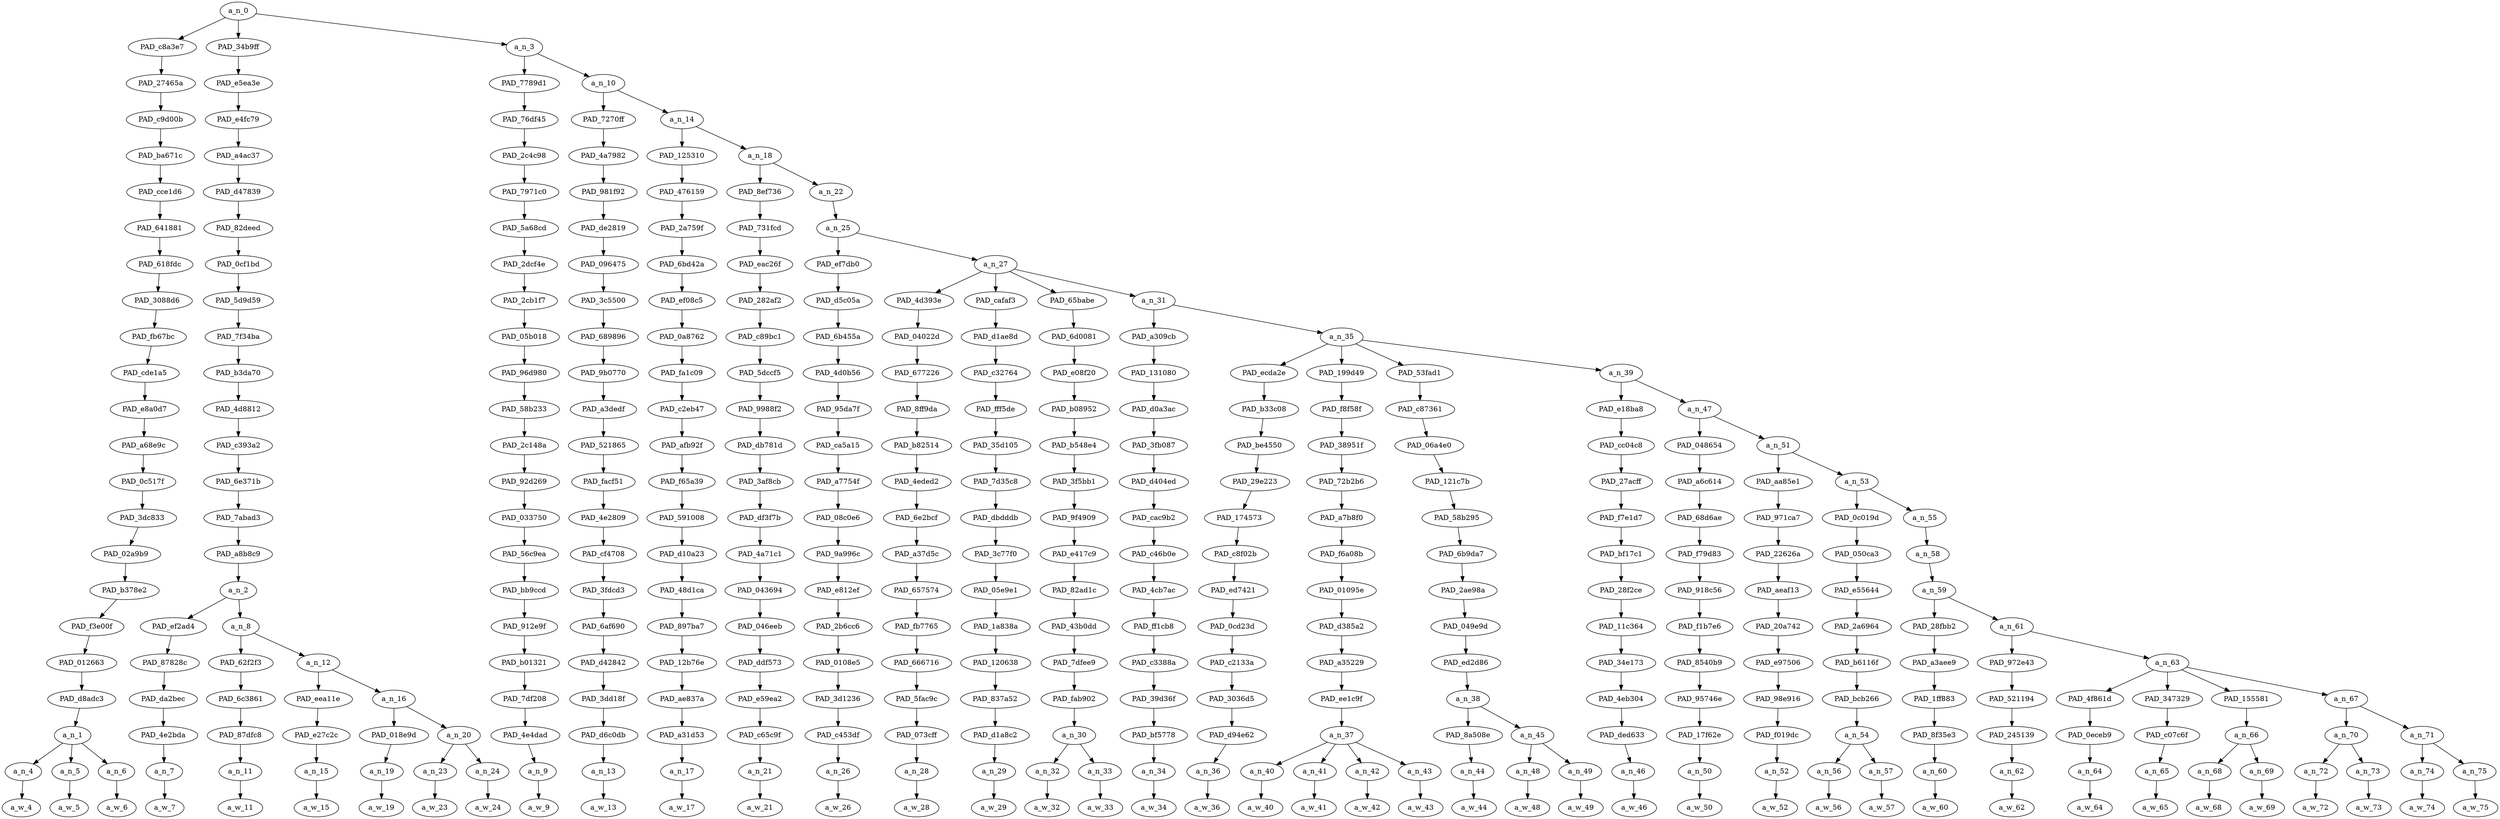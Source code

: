 strict digraph "" {
	a_n_0	[div_dir=1,
		index=0,
		level=22,
		pos="5.005652109781901,22!",
		text_span="[0, 1, 2, 3, 4, 5, 6, 7, 8, 9, 10, 11, 12, 13, 14, 15, 16, 17, 18, 19, 20, 21, 22, 23, 24, 25, 26, 27, 28, 29, 30, 31, 32, 33, 34, \
35, 36, 37, 38, 39, 40, 41]",
		value=1.00000000];
	PAD_c8a3e7	[div_dir=-1,
		index=0,
		level=21,
		pos="1.0,21!",
		text_span="[0, 1, 2]",
		value=0.04770122];
	a_n_0 -> PAD_c8a3e7;
	PAD_34b9ff	[div_dir=1,
		index=1,
		level=21,
		pos="3.96875,21!",
		text_span="[3, 4, 5, 6, 7, 8]",
		value=0.25107291];
	a_n_0 -> PAD_34b9ff;
	a_n_3	[div_dir=-1,
		index=2,
		level=21,
		pos="10.048206329345703,21!",
		text_span="[9, 10, 11, 12, 13, 14, 15, 16, 17, 18, 19, 20, 21, 22, 23, 24, 25, 26, 27, 28, 29, 30, 31, 32, 33, 34, 35, 36, 37, 38, 39, 40, \
41]",
		value=0.70120148];
	a_n_0 -> a_n_3;
	PAD_27465a	[div_dir=-1,
		index=0,
		level=20,
		pos="1.0,20!",
		text_span="[0, 1, 2]",
		value=0.04770122];
	PAD_c8a3e7 -> PAD_27465a;
	PAD_c9d00b	[div_dir=-1,
		index=0,
		level=19,
		pos="1.0,19!",
		text_span="[0, 1, 2]",
		value=0.04770122];
	PAD_27465a -> PAD_c9d00b;
	PAD_ba671c	[div_dir=-1,
		index=0,
		level=18,
		pos="1.0,18!",
		text_span="[0, 1, 2]",
		value=0.04770122];
	PAD_c9d00b -> PAD_ba671c;
	PAD_cce1d6	[div_dir=-1,
		index=0,
		level=17,
		pos="1.0,17!",
		text_span="[0, 1, 2]",
		value=0.04770122];
	PAD_ba671c -> PAD_cce1d6;
	PAD_641881	[div_dir=-1,
		index=0,
		level=16,
		pos="1.0,16!",
		text_span="[0, 1, 2]",
		value=0.04770122];
	PAD_cce1d6 -> PAD_641881;
	PAD_618fdc	[div_dir=-1,
		index=0,
		level=15,
		pos="1.0,15!",
		text_span="[0, 1, 2]",
		value=0.04770122];
	PAD_641881 -> PAD_618fdc;
	PAD_3088d6	[div_dir=-1,
		index=0,
		level=14,
		pos="1.0,14!",
		text_span="[0, 1, 2]",
		value=0.04770122];
	PAD_618fdc -> PAD_3088d6;
	PAD_fb67bc	[div_dir=-1,
		index=0,
		level=13,
		pos="1.0,13!",
		text_span="[0, 1, 2]",
		value=0.04770122];
	PAD_3088d6 -> PAD_fb67bc;
	PAD_cde1a5	[div_dir=-1,
		index=0,
		level=12,
		pos="1.0,12!",
		text_span="[0, 1, 2]",
		value=0.04770122];
	PAD_fb67bc -> PAD_cde1a5;
	PAD_e8a0d7	[div_dir=-1,
		index=0,
		level=11,
		pos="1.0,11!",
		text_span="[0, 1, 2]",
		value=0.04770122];
	PAD_cde1a5 -> PAD_e8a0d7;
	PAD_a68e9c	[div_dir=-1,
		index=0,
		level=10,
		pos="1.0,10!",
		text_span="[0, 1, 2]",
		value=0.04770122];
	PAD_e8a0d7 -> PAD_a68e9c;
	PAD_0c517f	[div_dir=-1,
		index=0,
		level=9,
		pos="1.0,9!",
		text_span="[0, 1, 2]",
		value=0.04770122];
	PAD_a68e9c -> PAD_0c517f;
	PAD_3dc833	[div_dir=-1,
		index=0,
		level=8,
		pos="1.0,8!",
		text_span="[0, 1, 2]",
		value=0.04770122];
	PAD_0c517f -> PAD_3dc833;
	PAD_02a9b9	[div_dir=-1,
		index=0,
		level=7,
		pos="1.0,7!",
		text_span="[0, 1, 2]",
		value=0.04770122];
	PAD_3dc833 -> PAD_02a9b9;
	PAD_b378e2	[div_dir=-1,
		index=0,
		level=6,
		pos="1.0,6!",
		text_span="[0, 1, 2]",
		value=0.04770122];
	PAD_02a9b9 -> PAD_b378e2;
	PAD_f3e00f	[div_dir=-1,
		index=0,
		level=5,
		pos="1.0,5!",
		text_span="[0, 1, 2]",
		value=0.04770122];
	PAD_b378e2 -> PAD_f3e00f;
	PAD_012663	[div_dir=-1,
		index=0,
		level=4,
		pos="1.0,4!",
		text_span="[0, 1, 2]",
		value=0.04770122];
	PAD_f3e00f -> PAD_012663;
	PAD_d8adc3	[div_dir=-1,
		index=0,
		level=3,
		pos="1.0,3!",
		text_span="[0, 1, 2]",
		value=0.04770122];
	PAD_012663 -> PAD_d8adc3;
	a_n_1	[div_dir=-1,
		index=0,
		level=2,
		pos="1.0,2!",
		text_span="[0, 1, 2]",
		value=0.04770122];
	PAD_d8adc3 -> a_n_1;
	a_n_4	[div_dir=-1,
		index=0,
		level=1,
		pos="0.0,1!",
		text_span="[0]",
		value=0.01919070];
	a_n_1 -> a_n_4;
	a_n_5	[div_dir=1,
		index=1,
		level=1,
		pos="1.0,1!",
		text_span="[1]",
		value=0.01367093];
	a_n_1 -> a_n_5;
	a_n_6	[div_dir=1,
		index=2,
		level=1,
		pos="2.0,1!",
		text_span="[2]",
		value=0.01479205];
	a_n_1 -> a_n_6;
	a_w_4	[div_dir=0,
		index=0,
		level=0,
		pos="0,0!",
		text_span="[0]",
		value=again];
	a_n_4 -> a_w_4;
	a_w_5	[div_dir=0,
		index=1,
		level=0,
		pos="1,0!",
		text_span="[1]",
		value=and];
	a_n_5 -> a_w_5;
	a_w_6	[div_dir=0,
		index=2,
		level=0,
		pos="2,0!",
		text_span="[2]",
		value=again1];
	a_n_6 -> a_w_6;
	PAD_e5ea3e	[div_dir=1,
		index=1,
		level=20,
		pos="3.96875,20!",
		text_span="[3, 4, 5, 6, 7, 8]",
		value=0.25107291];
	PAD_34b9ff -> PAD_e5ea3e;
	PAD_e4fc79	[div_dir=1,
		index=1,
		level=19,
		pos="3.96875,19!",
		text_span="[3, 4, 5, 6, 7, 8]",
		value=0.25107291];
	PAD_e5ea3e -> PAD_e4fc79;
	PAD_a4ac37	[div_dir=1,
		index=1,
		level=18,
		pos="3.96875,18!",
		text_span="[3, 4, 5, 6, 7, 8]",
		value=0.25107291];
	PAD_e4fc79 -> PAD_a4ac37;
	PAD_d47839	[div_dir=1,
		index=1,
		level=17,
		pos="3.96875,17!",
		text_span="[3, 4, 5, 6, 7, 8]",
		value=0.25107291];
	PAD_a4ac37 -> PAD_d47839;
	PAD_82deed	[div_dir=1,
		index=1,
		level=16,
		pos="3.96875,16!",
		text_span="[3, 4, 5, 6, 7, 8]",
		value=0.25107291];
	PAD_d47839 -> PAD_82deed;
	PAD_0cf1bd	[div_dir=1,
		index=1,
		level=15,
		pos="3.96875,15!",
		text_span="[3, 4, 5, 6, 7, 8]",
		value=0.25107291];
	PAD_82deed -> PAD_0cf1bd;
	PAD_5d9d59	[div_dir=1,
		index=1,
		level=14,
		pos="3.96875,14!",
		text_span="[3, 4, 5, 6, 7, 8]",
		value=0.25107291];
	PAD_0cf1bd -> PAD_5d9d59;
	PAD_7f34ba	[div_dir=1,
		index=1,
		level=13,
		pos="3.96875,13!",
		text_span="[3, 4, 5, 6, 7, 8]",
		value=0.25107291];
	PAD_5d9d59 -> PAD_7f34ba;
	PAD_b3da70	[div_dir=1,
		index=1,
		level=12,
		pos="3.96875,12!",
		text_span="[3, 4, 5, 6, 7, 8]",
		value=0.25107291];
	PAD_7f34ba -> PAD_b3da70;
	PAD_4d8812	[div_dir=1,
		index=1,
		level=11,
		pos="3.96875,11!",
		text_span="[3, 4, 5, 6, 7, 8]",
		value=0.25107291];
	PAD_b3da70 -> PAD_4d8812;
	PAD_c393a2	[div_dir=1,
		index=1,
		level=10,
		pos="3.96875,10!",
		text_span="[3, 4, 5, 6, 7, 8]",
		value=0.25107291];
	PAD_4d8812 -> PAD_c393a2;
	PAD_6e371b	[div_dir=1,
		index=1,
		level=9,
		pos="3.96875,9!",
		text_span="[3, 4, 5, 6, 7, 8]",
		value=0.25107291];
	PAD_c393a2 -> PAD_6e371b;
	PAD_7abad3	[div_dir=1,
		index=1,
		level=8,
		pos="3.96875,8!",
		text_span="[3, 4, 5, 6, 7, 8]",
		value=0.25107291];
	PAD_6e371b -> PAD_7abad3;
	PAD_a8b8c9	[div_dir=1,
		index=1,
		level=7,
		pos="3.96875,7!",
		text_span="[3, 4, 5, 6, 7, 8]",
		value=0.25107291];
	PAD_7abad3 -> PAD_a8b8c9;
	a_n_2	[div_dir=1,
		index=1,
		level=6,
		pos="3.96875,6!",
		text_span="[3, 4, 5, 6, 7, 8]",
		value=0.25107291];
	PAD_a8b8c9 -> a_n_2;
	PAD_ef2ad4	[div_dir=-1,
		index=1,
		level=5,
		pos="3.0,5!",
		text_span="[3]",
		value=0.01579517];
	a_n_2 -> PAD_ef2ad4;
	a_n_8	[div_dir=1,
		index=2,
		level=5,
		pos="4.9375,5!",
		text_span="[4, 5, 6, 7, 8]",
		value=0.23515583];
	a_n_2 -> a_n_8;
	PAD_87828c	[div_dir=-1,
		index=1,
		level=4,
		pos="3.0,4!",
		text_span="[3]",
		value=0.01579517];
	PAD_ef2ad4 -> PAD_87828c;
	PAD_da2bec	[div_dir=-1,
		index=1,
		level=3,
		pos="3.0,3!",
		text_span="[3]",
		value=0.01579517];
	PAD_87828c -> PAD_da2bec;
	PAD_4e2bda	[div_dir=-1,
		index=1,
		level=2,
		pos="3.0,2!",
		text_span="[3]",
		value=0.01579517];
	PAD_da2bec -> PAD_4e2bda;
	a_n_7	[div_dir=-1,
		index=3,
		level=1,
		pos="3.0,1!",
		text_span="[3]",
		value=0.01579517];
	PAD_4e2bda -> a_n_7;
	a_w_7	[div_dir=0,
		index=3,
		level=0,
		pos="3,0!",
		text_span="[3]",
		value=what];
	a_n_7 -> a_w_7;
	PAD_62f2f3	[div_dir=-1,
		index=2,
		level=4,
		pos="4.0,4!",
		text_span="[4]",
		value=0.01778621];
	a_n_8 -> PAD_62f2f3;
	a_n_12	[div_dir=1,
		index=3,
		level=4,
		pos="5.875,4!",
		text_span="[5, 6, 7, 8]",
		value=0.21719373];
	a_n_8 -> a_n_12;
	PAD_6c3861	[div_dir=-1,
		index=2,
		level=3,
		pos="4.0,3!",
		text_span="[4]",
		value=0.01778621];
	PAD_62f2f3 -> PAD_6c3861;
	PAD_87dfc8	[div_dir=-1,
		index=2,
		level=2,
		pos="4.0,2!",
		text_span="[4]",
		value=0.01778621];
	PAD_6c3861 -> PAD_87dfc8;
	a_n_11	[div_dir=-1,
		index=4,
		level=1,
		pos="4.0,1!",
		text_span="[4]",
		value=0.01778621];
	PAD_87dfc8 -> a_n_11;
	a_w_11	[div_dir=0,
		index=4,
		level=0,
		pos="4,0!",
		text_span="[4]",
		value=i];
	a_n_11 -> a_w_11;
	PAD_eea11e	[div_dir=-1,
		index=3,
		level=3,
		pos="5.0,3!",
		text_span="[5]",
		value=0.02594530];
	a_n_12 -> PAD_eea11e;
	a_n_16	[div_dir=1,
		index=4,
		level=3,
		pos="6.75,3!",
		text_span="[6, 7, 8]",
		value=0.19101897];
	a_n_12 -> a_n_16;
	PAD_e27c2c	[div_dir=-1,
		index=3,
		level=2,
		pos="5.0,2!",
		text_span="[5]",
		value=0.02594530];
	PAD_eea11e -> PAD_e27c2c;
	a_n_15	[div_dir=-1,
		index=5,
		level=1,
		pos="5.0,1!",
		text_span="[5]",
		value=0.02594530];
	PAD_e27c2c -> a_n_15;
	a_w_15	[div_dir=0,
		index=5,
		level=0,
		pos="5,0!",
		text_span="[5]",
		value=hear];
	a_n_15 -> a_w_15;
	PAD_018e9d	[div_dir=-1,
		index=4,
		level=2,
		pos="6.0,2!",
		text_span="[6]",
		value=0.02282738];
	a_n_16 -> PAD_018e9d;
	a_n_20	[div_dir=1,
		index=5,
		level=2,
		pos="7.5,2!",
		text_span="[7, 8]",
		value=0.16786385];
	a_n_16 -> a_n_20;
	a_n_19	[div_dir=-1,
		index=6,
		level=1,
		pos="6.0,1!",
		text_span="[6]",
		value=0.02282738];
	PAD_018e9d -> a_n_19;
	a_w_19	[div_dir=0,
		index=6,
		level=0,
		pos="6,0!",
		text_span="[6]",
		value=from];
	a_n_19 -> a_w_19;
	a_n_23	[div_dir=1,
		index=7,
		level=1,
		pos="7.0,1!",
		text_span="[7]",
		value=0.08478478];
	a_n_20 -> a_n_23;
	a_n_24	[div_dir=1,
		index=8,
		level=1,
		pos="8.0,1!",
		text_span="[8]",
		value=0.08258432];
	a_n_20 -> a_n_24;
	a_w_23	[div_dir=0,
		index=7,
		level=0,
		pos="7,0!",
		text_span="[7]",
		value=mexican];
	a_n_23 -> a_w_23;
	a_w_24	[div_dir=0,
		index=8,
		level=0,
		pos="8,0!",
		text_span="[8]",
		value=immigrants];
	a_n_24 -> a_w_24;
	PAD_7789d1	[div_dir=-1,
		index=2,
		level=20,
		pos="9.0,20!",
		text_span="[9]",
		value=0.02104042];
	a_n_3 -> PAD_7789d1;
	a_n_10	[div_dir=-1,
		index=3,
		level=20,
		pos="11.096412658691406,20!",
		text_span="[10, 11, 12, 13, 14, 15, 16, 17, 18, 19, 20, 21, 22, 23, 24, 25, 26, 27, 28, 29, 30, 31, 32, 33, 34, 35, 36, 37, 38, 39, 40, 41]",
		value=0.68015282];
	a_n_3 -> a_n_10;
	PAD_76df45	[div_dir=-1,
		index=2,
		level=19,
		pos="9.0,19!",
		text_span="[9]",
		value=0.02104042];
	PAD_7789d1 -> PAD_76df45;
	PAD_2c4c98	[div_dir=-1,
		index=2,
		level=18,
		pos="9.0,18!",
		text_span="[9]",
		value=0.02104042];
	PAD_76df45 -> PAD_2c4c98;
	PAD_7971c0	[div_dir=-1,
		index=2,
		level=17,
		pos="9.0,17!",
		text_span="[9]",
		value=0.02104042];
	PAD_2c4c98 -> PAD_7971c0;
	PAD_5a68cd	[div_dir=-1,
		index=2,
		level=16,
		pos="9.0,16!",
		text_span="[9]",
		value=0.02104042];
	PAD_7971c0 -> PAD_5a68cd;
	PAD_2dcf4e	[div_dir=-1,
		index=2,
		level=15,
		pos="9.0,15!",
		text_span="[9]",
		value=0.02104042];
	PAD_5a68cd -> PAD_2dcf4e;
	PAD_2cb1f7	[div_dir=-1,
		index=2,
		level=14,
		pos="9.0,14!",
		text_span="[9]",
		value=0.02104042];
	PAD_2dcf4e -> PAD_2cb1f7;
	PAD_05b018	[div_dir=-1,
		index=2,
		level=13,
		pos="9.0,13!",
		text_span="[9]",
		value=0.02104042];
	PAD_2cb1f7 -> PAD_05b018;
	PAD_96d980	[div_dir=-1,
		index=2,
		level=12,
		pos="9.0,12!",
		text_span="[9]",
		value=0.02104042];
	PAD_05b018 -> PAD_96d980;
	PAD_58b233	[div_dir=-1,
		index=2,
		level=11,
		pos="9.0,11!",
		text_span="[9]",
		value=0.02104042];
	PAD_96d980 -> PAD_58b233;
	PAD_2c148a	[div_dir=-1,
		index=2,
		level=10,
		pos="9.0,10!",
		text_span="[9]",
		value=0.02104042];
	PAD_58b233 -> PAD_2c148a;
	PAD_92d269	[div_dir=-1,
		index=2,
		level=9,
		pos="9.0,9!",
		text_span="[9]",
		value=0.02104042];
	PAD_2c148a -> PAD_92d269;
	PAD_033750	[div_dir=-1,
		index=2,
		level=8,
		pos="9.0,8!",
		text_span="[9]",
		value=0.02104042];
	PAD_92d269 -> PAD_033750;
	PAD_56c9ea	[div_dir=-1,
		index=2,
		level=7,
		pos="9.0,7!",
		text_span="[9]",
		value=0.02104042];
	PAD_033750 -> PAD_56c9ea;
	PAD_bb9ccd	[div_dir=-1,
		index=2,
		level=6,
		pos="9.0,6!",
		text_span="[9]",
		value=0.02104042];
	PAD_56c9ea -> PAD_bb9ccd;
	PAD_912e9f	[div_dir=-1,
		index=3,
		level=5,
		pos="9.0,5!",
		text_span="[9]",
		value=0.02104042];
	PAD_bb9ccd -> PAD_912e9f;
	PAD_b01321	[div_dir=-1,
		index=4,
		level=4,
		pos="9.0,4!",
		text_span="[9]",
		value=0.02104042];
	PAD_912e9f -> PAD_b01321;
	PAD_7df208	[div_dir=-1,
		index=5,
		level=3,
		pos="9.0,3!",
		text_span="[9]",
		value=0.02104042];
	PAD_b01321 -> PAD_7df208;
	PAD_4e4dad	[div_dir=-1,
		index=6,
		level=2,
		pos="9.0,2!",
		text_span="[9]",
		value=0.02104042];
	PAD_7df208 -> PAD_4e4dad;
	a_n_9	[div_dir=-1,
		index=9,
		level=1,
		pos="9.0,1!",
		text_span="[9]",
		value=0.02104042];
	PAD_4e4dad -> a_n_9;
	a_w_9	[div_dir=0,
		index=9,
		level=0,
		pos="9,0!",
		text_span="[9]",
		value=is];
	a_n_9 -> a_w_9;
	PAD_7270ff	[div_dir=1,
		index=3,
		level=19,
		pos="10.0,19!",
		text_span="[10]",
		value=0.01330591];
	a_n_10 -> PAD_7270ff;
	a_n_14	[div_dir=-1,
		index=4,
		level=19,
		pos="12.192825317382812,19!",
		text_span="[11, 12, 13, 14, 15, 16, 17, 18, 19, 20, 21, 22, 23, 24, 25, 26, 27, 28, 29, 30, 31, 32, 33, 34, 35, 36, 37, 38, 39, 40, 41]",
		value=0.66684627];
	a_n_10 -> a_n_14;
	PAD_4a7982	[div_dir=1,
		index=3,
		level=18,
		pos="10.0,18!",
		text_span="[10]",
		value=0.01330591];
	PAD_7270ff -> PAD_4a7982;
	PAD_981f92	[div_dir=1,
		index=3,
		level=17,
		pos="10.0,17!",
		text_span="[10]",
		value=0.01330591];
	PAD_4a7982 -> PAD_981f92;
	PAD_de2819	[div_dir=1,
		index=3,
		level=16,
		pos="10.0,16!",
		text_span="[10]",
		value=0.01330591];
	PAD_981f92 -> PAD_de2819;
	PAD_096475	[div_dir=1,
		index=3,
		level=15,
		pos="10.0,15!",
		text_span="[10]",
		value=0.01330591];
	PAD_de2819 -> PAD_096475;
	PAD_3c5500	[div_dir=1,
		index=3,
		level=14,
		pos="10.0,14!",
		text_span="[10]",
		value=0.01330591];
	PAD_096475 -> PAD_3c5500;
	PAD_689896	[div_dir=1,
		index=3,
		level=13,
		pos="10.0,13!",
		text_span="[10]",
		value=0.01330591];
	PAD_3c5500 -> PAD_689896;
	PAD_9b0770	[div_dir=1,
		index=3,
		level=12,
		pos="10.0,12!",
		text_span="[10]",
		value=0.01330591];
	PAD_689896 -> PAD_9b0770;
	PAD_a3dedf	[div_dir=1,
		index=3,
		level=11,
		pos="10.0,11!",
		text_span="[10]",
		value=0.01330591];
	PAD_9b0770 -> PAD_a3dedf;
	PAD_521865	[div_dir=1,
		index=3,
		level=10,
		pos="10.0,10!",
		text_span="[10]",
		value=0.01330591];
	PAD_a3dedf -> PAD_521865;
	PAD_facf51	[div_dir=1,
		index=3,
		level=9,
		pos="10.0,9!",
		text_span="[10]",
		value=0.01330591];
	PAD_521865 -> PAD_facf51;
	PAD_4e2809	[div_dir=1,
		index=3,
		level=8,
		pos="10.0,8!",
		text_span="[10]",
		value=0.01330591];
	PAD_facf51 -> PAD_4e2809;
	PAD_cf4708	[div_dir=1,
		index=3,
		level=7,
		pos="10.0,7!",
		text_span="[10]",
		value=0.01330591];
	PAD_4e2809 -> PAD_cf4708;
	PAD_3fdcd3	[div_dir=1,
		index=3,
		level=6,
		pos="10.0,6!",
		text_span="[10]",
		value=0.01330591];
	PAD_cf4708 -> PAD_3fdcd3;
	PAD_6af690	[div_dir=1,
		index=4,
		level=5,
		pos="10.0,5!",
		text_span="[10]",
		value=0.01330591];
	PAD_3fdcd3 -> PAD_6af690;
	PAD_d42842	[div_dir=1,
		index=5,
		level=4,
		pos="10.0,4!",
		text_span="[10]",
		value=0.01330591];
	PAD_6af690 -> PAD_d42842;
	PAD_3dd18f	[div_dir=1,
		index=6,
		level=3,
		pos="10.0,3!",
		text_span="[10]",
		value=0.01330591];
	PAD_d42842 -> PAD_3dd18f;
	PAD_d6c0db	[div_dir=1,
		index=7,
		level=2,
		pos="10.0,2!",
		text_span="[10]",
		value=0.01330591];
	PAD_3dd18f -> PAD_d6c0db;
	a_n_13	[div_dir=1,
		index=10,
		level=1,
		pos="10.0,1!",
		text_span="[10]",
		value=0.01330591];
	PAD_d6c0db -> a_n_13;
	a_w_13	[div_dir=0,
		index=10,
		level=0,
		pos="10,0!",
		text_span="[10]",
		value=that];
	a_n_13 -> a_w_13;
	PAD_125310	[div_dir=1,
		index=4,
		level=18,
		pos="11.0,18!",
		text_span="[11]",
		value=0.01679995];
	a_n_14 -> PAD_125310;
	a_n_18	[div_dir=-1,
		index=5,
		level=18,
		pos="13.385650634765625,18!",
		text_span="[12, 13, 14, 15, 16, 17, 18, 19, 20, 21, 22, 23, 24, 25, 26, 27, 28, 29, 30, 31, 32, 33, 34, 35, 36, 37, 38, 39, 40, 41]",
		value=0.65004049];
	a_n_14 -> a_n_18;
	PAD_476159	[div_dir=1,
		index=4,
		level=17,
		pos="11.0,17!",
		text_span="[11]",
		value=0.01679995];
	PAD_125310 -> PAD_476159;
	PAD_2a759f	[div_dir=1,
		index=4,
		level=16,
		pos="11.0,16!",
		text_span="[11]",
		value=0.01679995];
	PAD_476159 -> PAD_2a759f;
	PAD_6bd42a	[div_dir=1,
		index=4,
		level=15,
		pos="11.0,15!",
		text_span="[11]",
		value=0.01679995];
	PAD_2a759f -> PAD_6bd42a;
	PAD_ef08c5	[div_dir=1,
		index=4,
		level=14,
		pos="11.0,14!",
		text_span="[11]",
		value=0.01679995];
	PAD_6bd42a -> PAD_ef08c5;
	PAD_0a8762	[div_dir=1,
		index=4,
		level=13,
		pos="11.0,13!",
		text_span="[11]",
		value=0.01679995];
	PAD_ef08c5 -> PAD_0a8762;
	PAD_fa1c09	[div_dir=1,
		index=4,
		level=12,
		pos="11.0,12!",
		text_span="[11]",
		value=0.01679995];
	PAD_0a8762 -> PAD_fa1c09;
	PAD_c2eb47	[div_dir=1,
		index=4,
		level=11,
		pos="11.0,11!",
		text_span="[11]",
		value=0.01679995];
	PAD_fa1c09 -> PAD_c2eb47;
	PAD_afb92f	[div_dir=1,
		index=4,
		level=10,
		pos="11.0,10!",
		text_span="[11]",
		value=0.01679995];
	PAD_c2eb47 -> PAD_afb92f;
	PAD_f65a39	[div_dir=1,
		index=4,
		level=9,
		pos="11.0,9!",
		text_span="[11]",
		value=0.01679995];
	PAD_afb92f -> PAD_f65a39;
	PAD_591008	[div_dir=1,
		index=4,
		level=8,
		pos="11.0,8!",
		text_span="[11]",
		value=0.01679995];
	PAD_f65a39 -> PAD_591008;
	PAD_d10a23	[div_dir=1,
		index=4,
		level=7,
		pos="11.0,7!",
		text_span="[11]",
		value=0.01679995];
	PAD_591008 -> PAD_d10a23;
	PAD_48d1ca	[div_dir=1,
		index=4,
		level=6,
		pos="11.0,6!",
		text_span="[11]",
		value=0.01679995];
	PAD_d10a23 -> PAD_48d1ca;
	PAD_897ba7	[div_dir=1,
		index=5,
		level=5,
		pos="11.0,5!",
		text_span="[11]",
		value=0.01679995];
	PAD_48d1ca -> PAD_897ba7;
	PAD_12b76e	[div_dir=1,
		index=6,
		level=4,
		pos="11.0,4!",
		text_span="[11]",
		value=0.01679995];
	PAD_897ba7 -> PAD_12b76e;
	PAD_ae837a	[div_dir=1,
		index=7,
		level=3,
		pos="11.0,3!",
		text_span="[11]",
		value=0.01679995];
	PAD_12b76e -> PAD_ae837a;
	PAD_a31d53	[div_dir=1,
		index=8,
		level=2,
		pos="11.0,2!",
		text_span="[11]",
		value=0.01679995];
	PAD_ae837a -> PAD_a31d53;
	a_n_17	[div_dir=1,
		index=11,
		level=1,
		pos="11.0,1!",
		text_span="[11]",
		value=0.01679995];
	PAD_a31d53 -> a_n_17;
	a_w_17	[div_dir=0,
		index=11,
		level=0,
		pos="11,0!",
		text_span="[11]",
		value=we];
	a_n_17 -> a_w_17;
	PAD_8ef736	[div_dir=-1,
		index=5,
		level=17,
		pos="12.0,17!",
		text_span="[12]",
		value=0.01589569];
	a_n_18 -> PAD_8ef736;
	a_n_22	[div_dir=-1,
		index=6,
		level=17,
		pos="14.77130126953125,17!",
		text_span="[13, 14, 15, 16, 17, 18, 19, 20, 21, 22, 23, 24, 25, 26, 27, 28, 29, 30, 31, 32, 33, 34, 35, 36, 37, 38, 39, 40, 41]",
		value=0.63413764];
	a_n_18 -> a_n_22;
	PAD_731fcd	[div_dir=-1,
		index=5,
		level=16,
		pos="12.0,16!",
		text_span="[12]",
		value=0.01589569];
	PAD_8ef736 -> PAD_731fcd;
	PAD_eac26f	[div_dir=-1,
		index=5,
		level=15,
		pos="12.0,15!",
		text_span="[12]",
		value=0.01589569];
	PAD_731fcd -> PAD_eac26f;
	PAD_282af2	[div_dir=-1,
		index=5,
		level=14,
		pos="12.0,14!",
		text_span="[12]",
		value=0.01589569];
	PAD_eac26f -> PAD_282af2;
	PAD_c89bc1	[div_dir=-1,
		index=5,
		level=13,
		pos="12.0,13!",
		text_span="[12]",
		value=0.01589569];
	PAD_282af2 -> PAD_c89bc1;
	PAD_5dccf5	[div_dir=-1,
		index=5,
		level=12,
		pos="12.0,12!",
		text_span="[12]",
		value=0.01589569];
	PAD_c89bc1 -> PAD_5dccf5;
	PAD_9988f2	[div_dir=-1,
		index=5,
		level=11,
		pos="12.0,11!",
		text_span="[12]",
		value=0.01589569];
	PAD_5dccf5 -> PAD_9988f2;
	PAD_db781d	[div_dir=-1,
		index=5,
		level=10,
		pos="12.0,10!",
		text_span="[12]",
		value=0.01589569];
	PAD_9988f2 -> PAD_db781d;
	PAD_3af8cb	[div_dir=-1,
		index=5,
		level=9,
		pos="12.0,9!",
		text_span="[12]",
		value=0.01589569];
	PAD_db781d -> PAD_3af8cb;
	PAD_df3f7b	[div_dir=-1,
		index=5,
		level=8,
		pos="12.0,8!",
		text_span="[12]",
		value=0.01589569];
	PAD_3af8cb -> PAD_df3f7b;
	PAD_4a71c1	[div_dir=-1,
		index=5,
		level=7,
		pos="12.0,7!",
		text_span="[12]",
		value=0.01589569];
	PAD_df3f7b -> PAD_4a71c1;
	PAD_043694	[div_dir=-1,
		index=5,
		level=6,
		pos="12.0,6!",
		text_span="[12]",
		value=0.01589569];
	PAD_4a71c1 -> PAD_043694;
	PAD_046eeb	[div_dir=-1,
		index=6,
		level=5,
		pos="12.0,5!",
		text_span="[12]",
		value=0.01589569];
	PAD_043694 -> PAD_046eeb;
	PAD_ddf573	[div_dir=-1,
		index=7,
		level=4,
		pos="12.0,4!",
		text_span="[12]",
		value=0.01589569];
	PAD_046eeb -> PAD_ddf573;
	PAD_e59ea2	[div_dir=-1,
		index=8,
		level=3,
		pos="12.0,3!",
		text_span="[12]",
		value=0.01589569];
	PAD_ddf573 -> PAD_e59ea2;
	PAD_c65c9f	[div_dir=-1,
		index=9,
		level=2,
		pos="12.0,2!",
		text_span="[12]",
		value=0.01589569];
	PAD_e59ea2 -> PAD_c65c9f;
	a_n_21	[div_dir=-1,
		index=12,
		level=1,
		pos="12.0,1!",
		text_span="[12]",
		value=0.01589569];
	PAD_c65c9f -> a_n_21;
	a_w_21	[div_dir=0,
		index=12,
		level=0,
		pos="12,0!",
		text_span="[12]",
		value=need];
	a_n_21 -> a_w_21;
	a_n_25	[div_dir=-1,
		index=6,
		level=16,
		pos="14.77130126953125,16!",
		text_span="[13, 14, 15, 16, 17, 18, 19, 20, 21, 22, 23, 24, 25, 26, 27, 28, 29, 30, 31, 32, 33, 34, 35, 36, 37, 38, 39, 40, 41]",
		value=0.63413213];
	a_n_22 -> a_n_25;
	PAD_ef7db0	[div_dir=1,
		index=6,
		level=15,
		pos="13.0,15!",
		text_span="[13]",
		value=0.00967202];
	a_n_25 -> PAD_ef7db0;
	a_n_27	[div_dir=-1,
		index=7,
		level=15,
		pos="16.5426025390625,15!",
		text_span="[14, 15, 16, 17, 18, 19, 20, 21, 22, 23, 24, 25, 26, 27, 28, 29, 30, 31, 32, 33, 34, 35, 36, 37, 38, 39, 40, 41]",
		value=0.62445459];
	a_n_25 -> a_n_27;
	PAD_d5c05a	[div_dir=1,
		index=6,
		level=14,
		pos="13.0,14!",
		text_span="[13]",
		value=0.00967202];
	PAD_ef7db0 -> PAD_d5c05a;
	PAD_6b455a	[div_dir=1,
		index=6,
		level=13,
		pos="13.0,13!",
		text_span="[13]",
		value=0.00967202];
	PAD_d5c05a -> PAD_6b455a;
	PAD_4d0b56	[div_dir=1,
		index=6,
		level=12,
		pos="13.0,12!",
		text_span="[13]",
		value=0.00967202];
	PAD_6b455a -> PAD_4d0b56;
	PAD_95da7f	[div_dir=1,
		index=6,
		level=11,
		pos="13.0,11!",
		text_span="[13]",
		value=0.00967202];
	PAD_4d0b56 -> PAD_95da7f;
	PAD_ca5a15	[div_dir=1,
		index=6,
		level=10,
		pos="13.0,10!",
		text_span="[13]",
		value=0.00967202];
	PAD_95da7f -> PAD_ca5a15;
	PAD_a7754f	[div_dir=1,
		index=6,
		level=9,
		pos="13.0,9!",
		text_span="[13]",
		value=0.00967202];
	PAD_ca5a15 -> PAD_a7754f;
	PAD_08c0e6	[div_dir=1,
		index=6,
		level=8,
		pos="13.0,8!",
		text_span="[13]",
		value=0.00967202];
	PAD_a7754f -> PAD_08c0e6;
	PAD_9a996c	[div_dir=1,
		index=6,
		level=7,
		pos="13.0,7!",
		text_span="[13]",
		value=0.00967202];
	PAD_08c0e6 -> PAD_9a996c;
	PAD_e812ef	[div_dir=1,
		index=6,
		level=6,
		pos="13.0,6!",
		text_span="[13]",
		value=0.00967202];
	PAD_9a996c -> PAD_e812ef;
	PAD_2b6cc6	[div_dir=1,
		index=7,
		level=5,
		pos="13.0,5!",
		text_span="[13]",
		value=0.00967202];
	PAD_e812ef -> PAD_2b6cc6;
	PAD_0108e5	[div_dir=1,
		index=8,
		level=4,
		pos="13.0,4!",
		text_span="[13]",
		value=0.00967202];
	PAD_2b6cc6 -> PAD_0108e5;
	PAD_3d1236	[div_dir=1,
		index=9,
		level=3,
		pos="13.0,3!",
		text_span="[13]",
		value=0.00967202];
	PAD_0108e5 -> PAD_3d1236;
	PAD_c453df	[div_dir=1,
		index=10,
		level=2,
		pos="13.0,2!",
		text_span="[13]",
		value=0.00967202];
	PAD_3d1236 -> PAD_c453df;
	a_n_26	[div_dir=1,
		index=13,
		level=1,
		pos="13.0,1!",
		text_span="[13]",
		value=0.00967202];
	PAD_c453df -> a_n_26;
	a_w_26	[div_dir=0,
		index=13,
		level=0,
		pos="13,0!",
		text_span="[13]",
		value=to];
	a_n_26 -> a_w_26;
	PAD_4d393e	[div_dir=-1,
		index=7,
		level=14,
		pos="14.0,14!",
		text_span="[14]",
		value=0.01308461];
	a_n_27 -> PAD_4d393e;
	PAD_cafaf3	[div_dir=1,
		index=8,
		level=14,
		pos="15.0,14!",
		text_span="[15]",
		value=0.01507737];
	a_n_27 -> PAD_cafaf3;
	PAD_65babe	[div_dir=1,
		index=9,
		level=14,
		pos="16.5,14!",
		text_span="[16, 17]",
		value=0.03083231];
	a_n_27 -> PAD_65babe;
	a_n_31	[div_dir=-1,
		index=10,
		level=14,
		pos="20.67041015625,14!",
		text_span="[18, 19, 20, 21, 22, 23, 24, 25, 26, 27, 28, 29, 30, 31, 32, 33, 34, 35, 36, 37, 38, 39, 40, 41]",
		value=0.56544566];
	a_n_27 -> a_n_31;
	PAD_04022d	[div_dir=-1,
		index=7,
		level=13,
		pos="14.0,13!",
		text_span="[14]",
		value=0.01308461];
	PAD_4d393e -> PAD_04022d;
	PAD_677226	[div_dir=-1,
		index=7,
		level=12,
		pos="14.0,12!",
		text_span="[14]",
		value=0.01308461];
	PAD_04022d -> PAD_677226;
	PAD_8ff9da	[div_dir=-1,
		index=7,
		level=11,
		pos="14.0,11!",
		text_span="[14]",
		value=0.01308461];
	PAD_677226 -> PAD_8ff9da;
	PAD_b82514	[div_dir=-1,
		index=7,
		level=10,
		pos="14.0,10!",
		text_span="[14]",
		value=0.01308461];
	PAD_8ff9da -> PAD_b82514;
	PAD_4eded2	[div_dir=-1,
		index=7,
		level=9,
		pos="14.0,9!",
		text_span="[14]",
		value=0.01308461];
	PAD_b82514 -> PAD_4eded2;
	PAD_6e2bcf	[div_dir=-1,
		index=7,
		level=8,
		pos="14.0,8!",
		text_span="[14]",
		value=0.01308461];
	PAD_4eded2 -> PAD_6e2bcf;
	PAD_a37d5c	[div_dir=-1,
		index=7,
		level=7,
		pos="14.0,7!",
		text_span="[14]",
		value=0.01308461];
	PAD_6e2bcf -> PAD_a37d5c;
	PAD_657574	[div_dir=-1,
		index=7,
		level=6,
		pos="14.0,6!",
		text_span="[14]",
		value=0.01308461];
	PAD_a37d5c -> PAD_657574;
	PAD_fb7765	[div_dir=-1,
		index=8,
		level=5,
		pos="14.0,5!",
		text_span="[14]",
		value=0.01308461];
	PAD_657574 -> PAD_fb7765;
	PAD_666716	[div_dir=-1,
		index=9,
		level=4,
		pos="14.0,4!",
		text_span="[14]",
		value=0.01308461];
	PAD_fb7765 -> PAD_666716;
	PAD_5fac9c	[div_dir=-1,
		index=10,
		level=3,
		pos="14.0,3!",
		text_span="[14]",
		value=0.01308461];
	PAD_666716 -> PAD_5fac9c;
	PAD_073cff	[div_dir=-1,
		index=11,
		level=2,
		pos="14.0,2!",
		text_span="[14]",
		value=0.01308461];
	PAD_5fac9c -> PAD_073cff;
	a_n_28	[div_dir=-1,
		index=14,
		level=1,
		pos="14.0,1!",
		text_span="[14]",
		value=0.01308461];
	PAD_073cff -> a_n_28;
	a_w_28	[div_dir=0,
		index=14,
		level=0,
		pos="14,0!",
		text_span="[14]",
		value=do];
	a_n_28 -> a_w_28;
	PAD_d1ae8d	[div_dir=1,
		index=8,
		level=13,
		pos="15.0,13!",
		text_span="[15]",
		value=0.01507737];
	PAD_cafaf3 -> PAD_d1ae8d;
	PAD_c32764	[div_dir=1,
		index=8,
		level=12,
		pos="15.0,12!",
		text_span="[15]",
		value=0.01507737];
	PAD_d1ae8d -> PAD_c32764;
	PAD_fff5de	[div_dir=1,
		index=8,
		level=11,
		pos="15.0,11!",
		text_span="[15]",
		value=0.01507737];
	PAD_c32764 -> PAD_fff5de;
	PAD_35d105	[div_dir=1,
		index=8,
		level=10,
		pos="15.0,10!",
		text_span="[15]",
		value=0.01507737];
	PAD_fff5de -> PAD_35d105;
	PAD_7d35c8	[div_dir=1,
		index=8,
		level=9,
		pos="15.0,9!",
		text_span="[15]",
		value=0.01507737];
	PAD_35d105 -> PAD_7d35c8;
	PAD_dbdddb	[div_dir=1,
		index=8,
		level=8,
		pos="15.0,8!",
		text_span="[15]",
		value=0.01507737];
	PAD_7d35c8 -> PAD_dbdddb;
	PAD_3c77f0	[div_dir=1,
		index=8,
		level=7,
		pos="15.0,7!",
		text_span="[15]",
		value=0.01507737];
	PAD_dbdddb -> PAD_3c77f0;
	PAD_05e9e1	[div_dir=1,
		index=8,
		level=6,
		pos="15.0,6!",
		text_span="[15]",
		value=0.01507737];
	PAD_3c77f0 -> PAD_05e9e1;
	PAD_1a838a	[div_dir=1,
		index=9,
		level=5,
		pos="15.0,5!",
		text_span="[15]",
		value=0.01507737];
	PAD_05e9e1 -> PAD_1a838a;
	PAD_120638	[div_dir=1,
		index=10,
		level=4,
		pos="15.0,4!",
		text_span="[15]",
		value=0.01507737];
	PAD_1a838a -> PAD_120638;
	PAD_837a52	[div_dir=1,
		index=11,
		level=3,
		pos="15.0,3!",
		text_span="[15]",
		value=0.01507737];
	PAD_120638 -> PAD_837a52;
	PAD_d1a8c2	[div_dir=1,
		index=12,
		level=2,
		pos="15.0,2!",
		text_span="[15]",
		value=0.01507737];
	PAD_837a52 -> PAD_d1a8c2;
	a_n_29	[div_dir=1,
		index=15,
		level=1,
		pos="15.0,1!",
		text_span="[15]",
		value=0.01507737];
	PAD_d1a8c2 -> a_n_29;
	a_w_29	[div_dir=0,
		index=15,
		level=0,
		pos="15,0!",
		text_span="[15]",
		value=more];
	a_n_29 -> a_w_29;
	PAD_6d0081	[div_dir=1,
		index=9,
		level=13,
		pos="16.5,13!",
		text_span="[16, 17]",
		value=0.03083231];
	PAD_65babe -> PAD_6d0081;
	PAD_e08f20	[div_dir=1,
		index=9,
		level=12,
		pos="16.5,12!",
		text_span="[16, 17]",
		value=0.03083231];
	PAD_6d0081 -> PAD_e08f20;
	PAD_b08952	[div_dir=1,
		index=9,
		level=11,
		pos="16.5,11!",
		text_span="[16, 17]",
		value=0.03083231];
	PAD_e08f20 -> PAD_b08952;
	PAD_b548e4	[div_dir=1,
		index=9,
		level=10,
		pos="16.5,10!",
		text_span="[16, 17]",
		value=0.03083231];
	PAD_b08952 -> PAD_b548e4;
	PAD_3f5bb1	[div_dir=1,
		index=9,
		level=9,
		pos="16.5,9!",
		text_span="[16, 17]",
		value=0.03083231];
	PAD_b548e4 -> PAD_3f5bb1;
	PAD_9f4909	[div_dir=1,
		index=9,
		level=8,
		pos="16.5,8!",
		text_span="[16, 17]",
		value=0.03083231];
	PAD_3f5bb1 -> PAD_9f4909;
	PAD_e417c9	[div_dir=1,
		index=9,
		level=7,
		pos="16.5,7!",
		text_span="[16, 17]",
		value=0.03083231];
	PAD_9f4909 -> PAD_e417c9;
	PAD_82ad1c	[div_dir=1,
		index=9,
		level=6,
		pos="16.5,6!",
		text_span="[16, 17]",
		value=0.03083231];
	PAD_e417c9 -> PAD_82ad1c;
	PAD_43b0dd	[div_dir=1,
		index=10,
		level=5,
		pos="16.5,5!",
		text_span="[16, 17]",
		value=0.03083231];
	PAD_82ad1c -> PAD_43b0dd;
	PAD_7dfee9	[div_dir=1,
		index=11,
		level=4,
		pos="16.5,4!",
		text_span="[16, 17]",
		value=0.03083231];
	PAD_43b0dd -> PAD_7dfee9;
	PAD_fab902	[div_dir=1,
		index=12,
		level=3,
		pos="16.5,3!",
		text_span="[16, 17]",
		value=0.03083231];
	PAD_7dfee9 -> PAD_fab902;
	a_n_30	[div_dir=1,
		index=13,
		level=2,
		pos="16.5,2!",
		text_span="[16, 17]",
		value=0.03083231];
	PAD_fab902 -> a_n_30;
	a_n_32	[div_dir=1,
		index=16,
		level=1,
		pos="16.0,1!",
		text_span="[16]",
		value=0.01425307];
	a_n_30 -> a_n_32;
	a_n_33	[div_dir=1,
		index=17,
		level=1,
		pos="17.0,1!",
		text_span="[17]",
		value=0.01652178];
	a_n_30 -> a_n_33;
	a_w_32	[div_dir=0,
		index=16,
		level=0,
		pos="16,0!",
		text_span="[16]",
		value=for];
	a_n_32 -> a_w_32;
	a_w_33	[div_dir=0,
		index=17,
		level=0,
		pos="17,0!",
		text_span="[17]",
		value=them];
	a_n_33 -> a_w_33;
	PAD_a309cb	[div_dir=-1,
		index=10,
		level=13,
		pos="18.0,13!",
		text_span="[18]",
		value=0.02123687];
	a_n_31 -> PAD_a309cb;
	a_n_35	[div_dir=-1,
		index=11,
		level=13,
		pos="23.3408203125,13!",
		text_span="[19, 20, 21, 22, 23, 24, 25, 26, 27, 28, 29, 30, 31, 32, 33, 34, 35, 36, 37, 38, 39, 40, 41]",
		value=0.54416931];
	a_n_31 -> a_n_35;
	PAD_131080	[div_dir=-1,
		index=10,
		level=12,
		pos="18.0,12!",
		text_span="[18]",
		value=0.02123687];
	PAD_a309cb -> PAD_131080;
	PAD_d0a3ac	[div_dir=-1,
		index=10,
		level=11,
		pos="18.0,11!",
		text_span="[18]",
		value=0.02123687];
	PAD_131080 -> PAD_d0a3ac;
	PAD_3fb087	[div_dir=-1,
		index=10,
		level=10,
		pos="18.0,10!",
		text_span="[18]",
		value=0.02123687];
	PAD_d0a3ac -> PAD_3fb087;
	PAD_d404ed	[div_dir=-1,
		index=10,
		level=9,
		pos="18.0,9!",
		text_span="[18]",
		value=0.02123687];
	PAD_3fb087 -> PAD_d404ed;
	PAD_cac9b2	[div_dir=-1,
		index=10,
		level=8,
		pos="18.0,8!",
		text_span="[18]",
		value=0.02123687];
	PAD_d404ed -> PAD_cac9b2;
	PAD_c46b0e	[div_dir=-1,
		index=10,
		level=7,
		pos="18.0,7!",
		text_span="[18]",
		value=0.02123687];
	PAD_cac9b2 -> PAD_c46b0e;
	PAD_4cb7ac	[div_dir=-1,
		index=10,
		level=6,
		pos="18.0,6!",
		text_span="[18]",
		value=0.02123687];
	PAD_c46b0e -> PAD_4cb7ac;
	PAD_ff1cb8	[div_dir=-1,
		index=11,
		level=5,
		pos="18.0,5!",
		text_span="[18]",
		value=0.02123687];
	PAD_4cb7ac -> PAD_ff1cb8;
	PAD_c3388a	[div_dir=-1,
		index=12,
		level=4,
		pos="18.0,4!",
		text_span="[18]",
		value=0.02123687];
	PAD_ff1cb8 -> PAD_c3388a;
	PAD_39d36f	[div_dir=-1,
		index=13,
		level=3,
		pos="18.0,3!",
		text_span="[18]",
		value=0.02123687];
	PAD_c3388a -> PAD_39d36f;
	PAD_bf5778	[div_dir=-1,
		index=14,
		level=2,
		pos="18.0,2!",
		text_span="[18]",
		value=0.02123687];
	PAD_39d36f -> PAD_bf5778;
	a_n_34	[div_dir=-1,
		index=18,
		level=1,
		pos="18.0,1!",
		text_span="[18]",
		value=0.02123687];
	PAD_bf5778 -> a_n_34;
	a_w_34	[div_dir=0,
		index=18,
		level=0,
		pos="18,0!",
		text_span="[18]",
		value=their];
	a_n_34 -> a_w_34;
	PAD_ecda2e	[div_dir=1,
		index=11,
		level=12,
		pos="19.0,12!",
		text_span="[19]",
		value=0.02115090];
	a_n_35 -> PAD_ecda2e;
	PAD_199d49	[div_dir=-1,
		index=12,
		level=12,
		pos="21.5,12!",
		text_span="[20, 21, 22, 23]",
		value=0.14516864];
	a_n_35 -> PAD_199d49;
	PAD_53fad1	[div_dir=-1,
		index=13,
		level=12,
		pos="24.75,12!",
		text_span="[24, 25, 26]",
		value=0.05687439];
	a_n_35 -> PAD_53fad1;
	a_n_39	[div_dir=1,
		index=14,
		level=12,
		pos="28.11328125,12!",
		text_span="[27, 28, 29, 30, 31, 32, 33, 34, 35, 36, 37, 38, 39, 40, 41]",
		value=0.32095361];
	a_n_35 -> a_n_39;
	PAD_b33c08	[div_dir=1,
		index=11,
		level=11,
		pos="19.0,11!",
		text_span="[19]",
		value=0.02115090];
	PAD_ecda2e -> PAD_b33c08;
	PAD_be4550	[div_dir=1,
		index=11,
		level=10,
		pos="19.0,10!",
		text_span="[19]",
		value=0.02115090];
	PAD_b33c08 -> PAD_be4550;
	PAD_29e223	[div_dir=1,
		index=11,
		level=9,
		pos="19.0,9!",
		text_span="[19]",
		value=0.02115090];
	PAD_be4550 -> PAD_29e223;
	PAD_174573	[div_dir=1,
		index=11,
		level=8,
		pos="19.0,8!",
		text_span="[19]",
		value=0.02115090];
	PAD_29e223 -> PAD_174573;
	PAD_c8f02b	[div_dir=1,
		index=11,
		level=7,
		pos="19.0,7!",
		text_span="[19]",
		value=0.02115090];
	PAD_174573 -> PAD_c8f02b;
	PAD_ed7421	[div_dir=1,
		index=11,
		level=6,
		pos="19.0,6!",
		text_span="[19]",
		value=0.02115090];
	PAD_c8f02b -> PAD_ed7421;
	PAD_0cd23d	[div_dir=1,
		index=12,
		level=5,
		pos="19.0,5!",
		text_span="[19]",
		value=0.02115090];
	PAD_ed7421 -> PAD_0cd23d;
	PAD_c2133a	[div_dir=1,
		index=13,
		level=4,
		pos="19.0,4!",
		text_span="[19]",
		value=0.02115090];
	PAD_0cd23d -> PAD_c2133a;
	PAD_3036d5	[div_dir=1,
		index=14,
		level=3,
		pos="19.0,3!",
		text_span="[19]",
		value=0.02115090];
	PAD_c2133a -> PAD_3036d5;
	PAD_d94e62	[div_dir=1,
		index=15,
		level=2,
		pos="19.0,2!",
		text_span="[19]",
		value=0.02115090];
	PAD_3036d5 -> PAD_d94e62;
	a_n_36	[div_dir=1,
		index=19,
		level=1,
		pos="19.0,1!",
		text_span="[19]",
		value=0.02115090];
	PAD_d94e62 -> a_n_36;
	a_w_36	[div_dir=0,
		index=19,
		level=0,
		pos="19,0!",
		text_span="[19]",
		value=is1];
	a_n_36 -> a_w_36;
	PAD_f8f58f	[div_dir=-1,
		index=12,
		level=11,
		pos="21.5,11!",
		text_span="[20, 21, 22, 23]",
		value=0.14516864];
	PAD_199d49 -> PAD_f8f58f;
	PAD_38951f	[div_dir=-1,
		index=12,
		level=10,
		pos="21.5,10!",
		text_span="[20, 21, 22, 23]",
		value=0.14516864];
	PAD_f8f58f -> PAD_38951f;
	PAD_72b2b6	[div_dir=-1,
		index=12,
		level=9,
		pos="21.5,9!",
		text_span="[20, 21, 22, 23]",
		value=0.14516864];
	PAD_38951f -> PAD_72b2b6;
	PAD_a7b8f0	[div_dir=-1,
		index=12,
		level=8,
		pos="21.5,8!",
		text_span="[20, 21, 22, 23]",
		value=0.14516864];
	PAD_72b2b6 -> PAD_a7b8f0;
	PAD_f6a08b	[div_dir=-1,
		index=12,
		level=7,
		pos="21.5,7!",
		text_span="[20, 21, 22, 23]",
		value=0.14516864];
	PAD_a7b8f0 -> PAD_f6a08b;
	PAD_01095e	[div_dir=-1,
		index=12,
		level=6,
		pos="21.5,6!",
		text_span="[20, 21, 22, 23]",
		value=0.14516864];
	PAD_f6a08b -> PAD_01095e;
	PAD_d385a2	[div_dir=-1,
		index=13,
		level=5,
		pos="21.5,5!",
		text_span="[20, 21, 22, 23]",
		value=0.14516864];
	PAD_01095e -> PAD_d385a2;
	PAD_a35229	[div_dir=-1,
		index=14,
		level=4,
		pos="21.5,4!",
		text_span="[20, 21, 22, 23]",
		value=0.14516864];
	PAD_d385a2 -> PAD_a35229;
	PAD_ee1c9f	[div_dir=-1,
		index=15,
		level=3,
		pos="21.5,3!",
		text_span="[20, 21, 22, 23]",
		value=0.14516864];
	PAD_a35229 -> PAD_ee1c9f;
	a_n_37	[div_dir=-1,
		index=16,
		level=2,
		pos="21.5,2!",
		text_span="[20, 21, 22, 23]",
		value=0.14516864];
	PAD_ee1c9f -> a_n_37;
	a_n_40	[div_dir=-1,
		index=20,
		level=1,
		pos="20.0,1!",
		text_span="[20]",
		value=0.04001346];
	a_n_37 -> a_n_40;
	a_n_41	[div_dir=-1,
		index=21,
		level=1,
		pos="21.0,1!",
		text_span="[21]",
		value=0.03766645];
	a_n_37 -> a_n_41;
	a_n_42	[div_dir=1,
		index=22,
		level=1,
		pos="22.0,1!",
		text_span="[22]",
		value=0.01551558];
	a_n_37 -> a_n_42;
	a_n_43	[div_dir=-1,
		index=23,
		level=1,
		pos="23.0,1!",
		text_span="[23]",
		value=0.05191920];
	a_n_37 -> a_n_43;
	a_w_40	[div_dir=0,
		index=20,
		level=0,
		pos="20,0!",
		text_span="[20]",
		value=moral];
	a_n_40 -> a_w_40;
	a_w_41	[div_dir=0,
		index=21,
		level=0,
		pos="21,0!",
		text_span="[21]",
		value=outrage];
	a_n_41 -> a_w_41;
	a_w_42	[div_dir=0,
		index=22,
		level=0,
		pos="22,0!",
		text_span="[22]",
		value=and1];
	a_n_42 -> a_w_42;
	a_w_43	[div_dir=0,
		index=23,
		level=0,
		pos="23,0!",
		text_span="[23]",
		value=entitlement];
	a_n_43 -> a_w_43;
	PAD_c87361	[div_dir=-1,
		index=13,
		level=11,
		pos="24.75,11!",
		text_span="[24, 25, 26]",
		value=0.05687439];
	PAD_53fad1 -> PAD_c87361;
	PAD_06a4e0	[div_dir=-1,
		index=13,
		level=10,
		pos="24.75,10!",
		text_span="[24, 25, 26]",
		value=0.05687439];
	PAD_c87361 -> PAD_06a4e0;
	PAD_121c7b	[div_dir=-1,
		index=13,
		level=9,
		pos="24.75,9!",
		text_span="[24, 25, 26]",
		value=0.05687439];
	PAD_06a4e0 -> PAD_121c7b;
	PAD_58b295	[div_dir=-1,
		index=13,
		level=8,
		pos="24.75,8!",
		text_span="[24, 25, 26]",
		value=0.05687439];
	PAD_121c7b -> PAD_58b295;
	PAD_6b9da7	[div_dir=-1,
		index=13,
		level=7,
		pos="24.75,7!",
		text_span="[24, 25, 26]",
		value=0.05687439];
	PAD_58b295 -> PAD_6b9da7;
	PAD_2ae98a	[div_dir=-1,
		index=13,
		level=6,
		pos="24.75,6!",
		text_span="[24, 25, 26]",
		value=0.05687439];
	PAD_6b9da7 -> PAD_2ae98a;
	PAD_049e9d	[div_dir=-1,
		index=14,
		level=5,
		pos="24.75,5!",
		text_span="[24, 25, 26]",
		value=0.05687439];
	PAD_2ae98a -> PAD_049e9d;
	PAD_ed2d86	[div_dir=-1,
		index=15,
		level=4,
		pos="24.75,4!",
		text_span="[24, 25, 26]",
		value=0.05687439];
	PAD_049e9d -> PAD_ed2d86;
	a_n_38	[div_dir=-1,
		index=16,
		level=3,
		pos="24.75,3!",
		text_span="[24, 25, 26]",
		value=0.05687439];
	PAD_ed2d86 -> a_n_38;
	PAD_8a508e	[div_dir=-1,
		index=17,
		level=2,
		pos="24.0,2!",
		text_span="[24]",
		value=0.01196896];
	a_n_38 -> PAD_8a508e;
	a_n_45	[div_dir=1,
		index=18,
		level=2,
		pos="25.5,2!",
		text_span="[25, 26]",
		value=0.04489112];
	a_n_38 -> a_n_45;
	a_n_44	[div_dir=-1,
		index=24,
		level=1,
		pos="24.0,1!",
		text_span="[24]",
		value=0.01196896];
	PAD_8a508e -> a_n_44;
	a_w_44	[div_dir=0,
		index=24,
		level=0,
		pos="24,0!",
		text_span="[24]",
		value=in];
	a_n_44 -> a_w_44;
	a_n_48	[div_dir=-1,
		index=25,
		level=1,
		pos="25.0,1!",
		text_span="[25]",
		value=0.01578544];
	a_n_45 -> a_n_48;
	a_n_49	[div_dir=1,
		index=26,
		level=1,
		pos="26.0,1!",
		text_span="[26]",
		value=0.02910492];
	a_n_45 -> a_n_49;
	a_w_48	[div_dir=0,
		index=25,
		level=0,
		pos="25,0!",
		text_span="[25]",
		value=their1];
	a_n_48 -> a_w_48;
	a_w_49	[div_dir=0,
		index=26,
		level=0,
		pos="26,0!",
		text_span="[26]",
		value=voices];
	a_n_49 -> a_w_49;
	PAD_e18ba8	[div_dir=-1,
		index=14,
		level=11,
		pos="27.0,11!",
		text_span="[27]",
		value=0.01310993];
	a_n_39 -> PAD_e18ba8;
	a_n_47	[div_dir=1,
		index=15,
		level=11,
		pos="29.2265625,11!",
		text_span="[28, 29, 30, 31, 32, 33, 34, 35, 36, 37, 38, 39, 40, 41]",
		value=0.30783927];
	a_n_39 -> a_n_47;
	PAD_cc04c8	[div_dir=-1,
		index=14,
		level=10,
		pos="27.0,10!",
		text_span="[27]",
		value=0.01310993];
	PAD_e18ba8 -> PAD_cc04c8;
	PAD_27acff	[div_dir=-1,
		index=14,
		level=9,
		pos="27.0,9!",
		text_span="[27]",
		value=0.01310993];
	PAD_cc04c8 -> PAD_27acff;
	PAD_f7e1d7	[div_dir=-1,
		index=14,
		level=8,
		pos="27.0,8!",
		text_span="[27]",
		value=0.01310993];
	PAD_27acff -> PAD_f7e1d7;
	PAD_bf17c1	[div_dir=-1,
		index=14,
		level=7,
		pos="27.0,7!",
		text_span="[27]",
		value=0.01310993];
	PAD_f7e1d7 -> PAD_bf17c1;
	PAD_28f2ce	[div_dir=-1,
		index=14,
		level=6,
		pos="27.0,6!",
		text_span="[27]",
		value=0.01310993];
	PAD_bf17c1 -> PAD_28f2ce;
	PAD_11c364	[div_dir=-1,
		index=15,
		level=5,
		pos="27.0,5!",
		text_span="[27]",
		value=0.01310993];
	PAD_28f2ce -> PAD_11c364;
	PAD_34e173	[div_dir=-1,
		index=16,
		level=4,
		pos="27.0,4!",
		text_span="[27]",
		value=0.01310993];
	PAD_11c364 -> PAD_34e173;
	PAD_4eb304	[div_dir=-1,
		index=17,
		level=3,
		pos="27.0,3!",
		text_span="[27]",
		value=0.01310993];
	PAD_34e173 -> PAD_4eb304;
	PAD_ded633	[div_dir=-1,
		index=19,
		level=2,
		pos="27.0,2!",
		text_span="[27]",
		value=0.01310993];
	PAD_4eb304 -> PAD_ded633;
	a_n_46	[div_dir=-1,
		index=27,
		level=1,
		pos="27.0,1!",
		text_span="[27]",
		value=0.01310993];
	PAD_ded633 -> a_n_46;
	a_w_46	[div_dir=0,
		index=27,
		level=0,
		pos="27,0!",
		text_span="[27]",
		value=as];
	a_n_46 -> a_w_46;
	PAD_048654	[div_dir=-1,
		index=15,
		level=10,
		pos="28.0,10!",
		text_span="[28]",
		value=0.01397984];
	a_n_47 -> PAD_048654;
	a_n_51	[div_dir=1,
		index=16,
		level=10,
		pos="30.453125,10!",
		text_span="[29, 30, 31, 32, 33, 34, 35, 36, 37, 38, 39, 40, 41]",
		value=0.29385466];
	a_n_47 -> a_n_51;
	PAD_a6c614	[div_dir=-1,
		index=15,
		level=9,
		pos="28.0,9!",
		text_span="[28]",
		value=0.01397984];
	PAD_048654 -> PAD_a6c614;
	PAD_68d6ae	[div_dir=-1,
		index=15,
		level=8,
		pos="28.0,8!",
		text_span="[28]",
		value=0.01397984];
	PAD_a6c614 -> PAD_68d6ae;
	PAD_f79d83	[div_dir=-1,
		index=15,
		level=7,
		pos="28.0,7!",
		text_span="[28]",
		value=0.01397984];
	PAD_68d6ae -> PAD_f79d83;
	PAD_918c56	[div_dir=-1,
		index=15,
		level=6,
		pos="28.0,6!",
		text_span="[28]",
		value=0.01397984];
	PAD_f79d83 -> PAD_918c56;
	PAD_f1b7e6	[div_dir=-1,
		index=16,
		level=5,
		pos="28.0,5!",
		text_span="[28]",
		value=0.01397984];
	PAD_918c56 -> PAD_f1b7e6;
	PAD_8540b9	[div_dir=-1,
		index=17,
		level=4,
		pos="28.0,4!",
		text_span="[28]",
		value=0.01397984];
	PAD_f1b7e6 -> PAD_8540b9;
	PAD_95746e	[div_dir=-1,
		index=18,
		level=3,
		pos="28.0,3!",
		text_span="[28]",
		value=0.01397984];
	PAD_8540b9 -> PAD_95746e;
	PAD_17f62e	[div_dir=-1,
		index=20,
		level=2,
		pos="28.0,2!",
		text_span="[28]",
		value=0.01397984];
	PAD_95746e -> PAD_17f62e;
	a_n_50	[div_dir=-1,
		index=28,
		level=1,
		pos="28.0,1!",
		text_span="[28]",
		value=0.01397984];
	PAD_17f62e -> a_n_50;
	a_w_50	[div_dir=0,
		index=28,
		level=0,
		pos="28,0!",
		text_span="[28]",
		value=they];
	a_n_50 -> a_w_50;
	PAD_aa85e1	[div_dir=-1,
		index=16,
		level=9,
		pos="29.0,9!",
		text_span="[29]",
		value=0.01725263];
	a_n_51 -> PAD_aa85e1;
	a_n_53	[div_dir=1,
		index=17,
		level=9,
		pos="31.90625,9!",
		text_span="[30, 31, 32, 33, 34, 35, 36, 37, 38, 39, 40, 41]",
		value=0.27659428];
	a_n_51 -> a_n_53;
	PAD_971ca7	[div_dir=-1,
		index=16,
		level=8,
		pos="29.0,8!",
		text_span="[29]",
		value=0.01725263];
	PAD_aa85e1 -> PAD_971ca7;
	PAD_22626a	[div_dir=-1,
		index=16,
		level=7,
		pos="29.0,7!",
		text_span="[29]",
		value=0.01725263];
	PAD_971ca7 -> PAD_22626a;
	PAD_aeaf13	[div_dir=-1,
		index=16,
		level=6,
		pos="29.0,6!",
		text_span="[29]",
		value=0.01725263];
	PAD_22626a -> PAD_aeaf13;
	PAD_20a742	[div_dir=-1,
		index=17,
		level=5,
		pos="29.0,5!",
		text_span="[29]",
		value=0.01725263];
	PAD_aeaf13 -> PAD_20a742;
	PAD_e97506	[div_dir=-1,
		index=18,
		level=4,
		pos="29.0,4!",
		text_span="[29]",
		value=0.01725263];
	PAD_20a742 -> PAD_e97506;
	PAD_98e916	[div_dir=-1,
		index=19,
		level=3,
		pos="29.0,3!",
		text_span="[29]",
		value=0.01725263];
	PAD_e97506 -> PAD_98e916;
	PAD_f019dc	[div_dir=-1,
		index=21,
		level=2,
		pos="29.0,2!",
		text_span="[29]",
		value=0.01725263];
	PAD_98e916 -> PAD_f019dc;
	a_n_52	[div_dir=-1,
		index=29,
		level=1,
		pos="29.0,1!",
		text_span="[29]",
		value=0.01725263];
	PAD_f019dc -> a_n_52;
	a_w_52	[div_dir=0,
		index=29,
		level=0,
		pos="29,0!",
		text_span="[29]",
		value=want];
	a_n_52 -> a_w_52;
	PAD_0c019d	[div_dir=-1,
		index=17,
		level=8,
		pos="30.5,8!",
		text_span="[30, 31]",
		value=0.03741064];
	a_n_53 -> PAD_0c019d;
	a_n_55	[div_dir=1,
		index=18,
		level=8,
		pos="33.3125,8!",
		text_span="[32, 33, 34, 35, 36, 37, 38, 39, 40, 41]",
		value=0.23917079];
	a_n_53 -> a_n_55;
	PAD_050ca3	[div_dir=-1,
		index=17,
		level=7,
		pos="30.5,7!",
		text_span="[30, 31]",
		value=0.03741064];
	PAD_0c019d -> PAD_050ca3;
	PAD_e55644	[div_dir=-1,
		index=17,
		level=6,
		pos="30.5,6!",
		text_span="[30, 31]",
		value=0.03741064];
	PAD_050ca3 -> PAD_e55644;
	PAD_2a6964	[div_dir=-1,
		index=18,
		level=5,
		pos="30.5,5!",
		text_span="[30, 31]",
		value=0.03741064];
	PAD_e55644 -> PAD_2a6964;
	PAD_b6116f	[div_dir=-1,
		index=19,
		level=4,
		pos="30.5,4!",
		text_span="[30, 31]",
		value=0.03741064];
	PAD_2a6964 -> PAD_b6116f;
	PAD_bcb266	[div_dir=-1,
		index=20,
		level=3,
		pos="30.5,3!",
		text_span="[30, 31]",
		value=0.03741064];
	PAD_b6116f -> PAD_bcb266;
	a_n_54	[div_dir=-1,
		index=22,
		level=2,
		pos="30.5,2!",
		text_span="[30, 31]",
		value=0.03741064];
	PAD_bcb266 -> a_n_54;
	a_n_56	[div_dir=1,
		index=30,
		level=1,
		pos="30.0,1!",
		text_span="[30]",
		value=0.01944737];
	a_n_54 -> a_n_56;
	a_n_57	[div_dir=-1,
		index=31,
		level=1,
		pos="31.0,1!",
		text_span="[31]",
		value=0.01795104];
	a_n_54 -> a_n_57;
	a_w_56	[div_dir=0,
		index=30,
		level=0,
		pos="30,0!",
		text_span="[30]",
		value=someone];
	a_n_56 -> a_w_56;
	a_w_57	[div_dir=0,
		index=31,
		level=0,
		pos="31,0!",
		text_span="[31]",
		value=else];
	a_n_57 -> a_w_57;
	a_n_58	[div_dir=1,
		index=18,
		level=7,
		pos="33.3125,7!",
		text_span="[32, 33, 34, 35, 36, 37, 38, 39, 40, 41]",
		value=0.23915147];
	a_n_55 -> a_n_58;
	a_n_59	[div_dir=1,
		index=18,
		level=6,
		pos="33.3125,6!",
		text_span="[32, 33, 34, 35, 36, 37, 38, 39, 40, 41]",
		value=0.23913216];
	a_n_58 -> a_n_59;
	PAD_28fbb2	[div_dir=-1,
		index=19,
		level=5,
		pos="32.0,5!",
		text_span="[32]",
		value=0.02426876];
	a_n_59 -> PAD_28fbb2;
	a_n_61	[div_dir=1,
		index=20,
		level=5,
		pos="34.625,5!",
		text_span="[33, 34, 35, 36, 37, 38, 39, 40, 41]",
		value=0.21484408];
	a_n_59 -> a_n_61;
	PAD_a3aee9	[div_dir=-1,
		index=20,
		level=4,
		pos="32.0,4!",
		text_span="[32]",
		value=0.02426876];
	PAD_28fbb2 -> PAD_a3aee9;
	PAD_1ff883	[div_dir=-1,
		index=21,
		level=3,
		pos="32.0,3!",
		text_span="[32]",
		value=0.02426876];
	PAD_a3aee9 -> PAD_1ff883;
	PAD_8f35e3	[div_dir=-1,
		index=23,
		level=2,
		pos="32.0,2!",
		text_span="[32]",
		value=0.02426876];
	PAD_1ff883 -> PAD_8f35e3;
	a_n_60	[div_dir=-1,
		index=32,
		level=1,
		pos="32.0,1!",
		text_span="[32]",
		value=0.02426876];
	PAD_8f35e3 -> a_n_60;
	a_w_60	[div_dir=0,
		index=32,
		level=0,
		pos="32,0!",
		text_span="[32]",
		value=to1];
	a_n_60 -> a_w_60;
	PAD_972e43	[div_dir=1,
		index=21,
		level=4,
		pos="33.0,4!",
		text_span="[33]",
		value=0.06576030];
	a_n_61 -> PAD_972e43;
	a_n_63	[div_dir=1,
		index=22,
		level=4,
		pos="36.25,4!",
		text_span="[34, 35, 36, 37, 38, 39, 40, 41]",
		value=0.14905324];
	a_n_61 -> a_n_63;
	PAD_521194	[div_dir=1,
		index=22,
		level=3,
		pos="33.0,3!",
		text_span="[33]",
		value=0.06576030];
	PAD_972e43 -> PAD_521194;
	PAD_245139	[div_dir=1,
		index=24,
		level=2,
		pos="33.0,2!",
		text_span="[33]",
		value=0.06576030];
	PAD_521194 -> PAD_245139;
	a_n_62	[div_dir=1,
		index=33,
		level=1,
		pos="33.0,1!",
		text_span="[33]",
		value=0.06576030];
	PAD_245139 -> a_n_62;
	a_w_62	[div_dir=0,
		index=33,
		level=0,
		pos="33,0!",
		text_span="[33]",
		value=invent];
	a_n_62 -> a_w_62;
	PAD_4f861d	[div_dir=1,
		index=23,
		level=3,
		pos="34.0,3!",
		text_span="[34]",
		value=0.03233515];
	a_n_63 -> PAD_4f861d;
	PAD_347329	[div_dir=1,
		index=24,
		level=3,
		pos="35.0,3!",
		text_span="[35]",
		value=0.01463451];
	a_n_63 -> PAD_347329;
	PAD_155581	[div_dir=-1,
		index=25,
		level=3,
		pos="36.5,3!",
		text_span="[36, 37]",
		value=0.03457525];
	a_n_63 -> PAD_155581;
	a_n_67	[div_dir=1,
		index=26,
		level=3,
		pos="39.5,3!",
		text_span="[38, 39, 40, 41]",
		value=0.06749843];
	a_n_63 -> a_n_67;
	PAD_0eceb9	[div_dir=1,
		index=25,
		level=2,
		pos="34.0,2!",
		text_span="[34]",
		value=0.03233515];
	PAD_4f861d -> PAD_0eceb9;
	a_n_64	[div_dir=1,
		index=34,
		level=1,
		pos="34.0,1!",
		text_span="[34]",
		value=0.03233515];
	PAD_0eceb9 -> a_n_64;
	a_w_64	[div_dir=0,
		index=34,
		level=0,
		pos="34,0!",
		text_span="[34]",
		value=create];
	a_n_64 -> a_w_64;
	PAD_c07c6f	[div_dir=1,
		index=26,
		level=2,
		pos="35.0,2!",
		text_span="[35]",
		value=0.01463451];
	PAD_347329 -> PAD_c07c6f;
	a_n_65	[div_dir=1,
		index=35,
		level=1,
		pos="35.0,1!",
		text_span="[35]",
		value=0.01463451];
	PAD_c07c6f -> a_n_65;
	a_w_65	[div_dir=0,
		index=35,
		level=0,
		pos="35,0!",
		text_span="[35]",
		value=or];
	a_n_65 -> a_w_65;
	a_n_66	[div_dir=-1,
		index=27,
		level=2,
		pos="36.5,2!",
		text_span="[36, 37]",
		value=0.03457525];
	PAD_155581 -> a_n_66;
	a_n_68	[div_dir=-1,
		index=36,
		level=1,
		pos="36.0,1!",
		text_span="[36]",
		value=0.02365449];
	a_n_66 -> a_n_68;
	a_n_69	[div_dir=1,
		index=37,
		level=1,
		pos="37.0,1!",
		text_span="[37]",
		value=0.01092054];
	a_n_66 -> a_n_69;
	a_w_68	[div_dir=0,
		index=36,
		level=0,
		pos="36,0!",
		text_span="[36]",
		value=pay];
	a_n_68 -> a_w_68;
	a_w_69	[div_dir=0,
		index=37,
		level=0,
		pos="37,0!",
		text_span="[37]",
		value=for1];
	a_n_69 -> a_w_69;
	a_n_70	[div_dir=1,
		index=28,
		level=2,
		pos="38.5,2!",
		text_span="[38, 39]",
		value=0.02804832];
	a_n_67 -> a_n_70;
	a_n_71	[div_dir=-1,
		index=29,
		level=2,
		pos="40.5,2!",
		text_span="[40, 41]",
		value=0.03944264];
	a_n_67 -> a_n_71;
	a_n_72	[div_dir=1,
		index=38,
		level=1,
		pos="38.0,1!",
		text_span="[38]",
		value=0.01468718];
	a_n_70 -> a_n_72;
	a_n_73	[div_dir=1,
		index=39,
		level=1,
		pos="39.0,1!",
		text_span="[39]",
		value=0.01334014];
	a_n_70 -> a_n_73;
	a_w_72	[div_dir=0,
		index=38,
		level=0,
		pos="38,0!",
		text_span="[38]",
		value=something];
	a_n_72 -> a_w_72;
	a_w_73	[div_dir=0,
		index=39,
		level=0,
		pos="39,0!",
		text_span="[39]",
		value=else1];
	a_n_73 -> a_w_73;
	a_n_74	[div_dir=1,
		index=40,
		level=1,
		pos="40.0,1!",
		text_span="[40]",
		value=0.01285601];
	a_n_71 -> a_n_74;
	a_n_75	[div_dir=-1,
		index=41,
		level=1,
		pos="41.0,1!",
		text_span="[41]",
		value=0.02657550];
	a_n_71 -> a_n_75;
	a_w_74	[div_dir=0,
		index=40,
		level=0,
		pos="40,0!",
		text_span="[40]",
		value=for2];
	a_n_74 -> a_w_74;
	a_w_75	[div_dir=0,
		index=41,
		level=0,
		pos="41,0!",
		text_span="[41]",
		value=them1];
	a_n_75 -> a_w_75;
}
